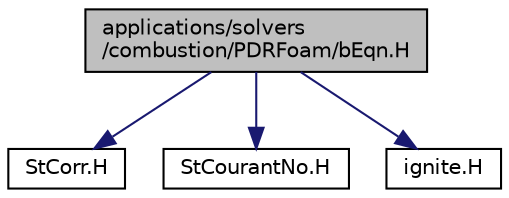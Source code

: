 digraph "applications/solvers/combustion/PDRFoam/bEqn.H"
{
  bgcolor="transparent";
  edge [fontname="Helvetica",fontsize="10",labelfontname="Helvetica",labelfontsize="10"];
  node [fontname="Helvetica",fontsize="10",shape=record];
  Node1 [label="applications/solvers\l/combustion/PDRFoam/bEqn.H",height=0.2,width=0.4,color="black", fillcolor="grey75", style="filled", fontcolor="black"];
  Node1 -> Node2 [color="midnightblue",fontsize="10",style="solid",fontname="Helvetica"];
  Node2 [label="StCorr.H",height=0.2,width=0.4,color="black",URL="$a05104.html"];
  Node1 -> Node3 [color="midnightblue",fontsize="10",style="solid",fontname="Helvetica"];
  Node3 [label="StCourantNo.H",height=0.2,width=0.4,color="black",URL="$a03173.html",tooltip="Calculates and outputs the mean and maximum Courant Numbers. "];
  Node1 -> Node4 [color="midnightblue",fontsize="10",style="solid",fontname="Helvetica"];
  Node4 [label="ignite.H",height=0.2,width=0.4,color="black",URL="$a05095.html"];
}
